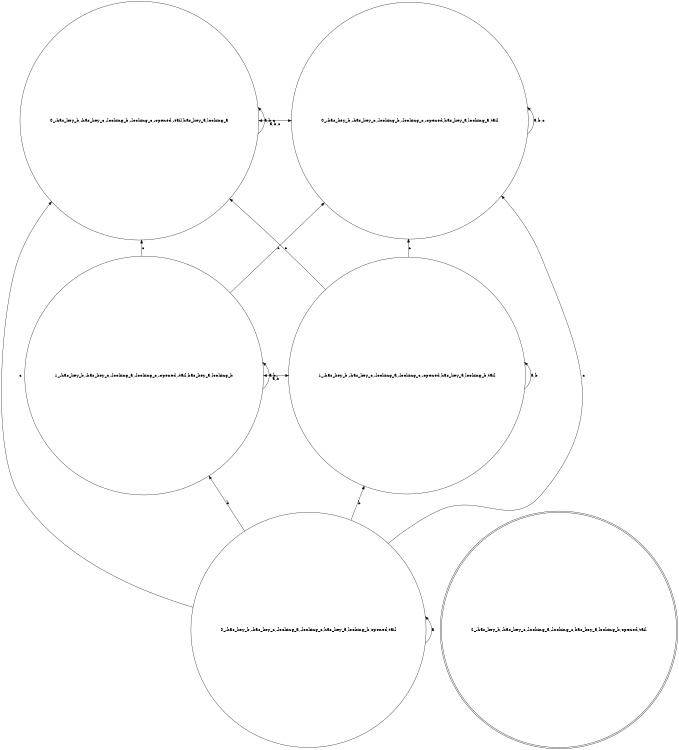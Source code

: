 digraph K_structure{
	rankdir=BT;
	size="8,5"
//WORLDS List:
	node [shape = circle] "0_-has_key_b,-has_key_c,-looking_b,-looking_c,-opened,-tail,has_key_a,looking_a";// (,-has_key_b,-has_key_c,-looking_b,-looking_c,-opened,-tail,has_key_a,looking_a)
	node [shape = circle] "1_-has_key_b,-has_key_c,-looking_a,-looking_c,-opened,has_key_a,looking_b,tail";// (,-has_key_b,-has_key_c,-looking_a,-looking_c,-opened,has_key_a,looking_b,tail)
	node [shape = circle] "0_-has_key_b,-has_key_c,-looking_b,-looking_c,-opened,has_key_a,looking_a,tail";// (,-has_key_b,-has_key_c,-looking_b,-looking_c,-opened,has_key_a,looking_a,tail)
	node [shape = doublecircle] "2_-has_key_b,-has_key_c,-looking_a,-looking_c,has_key_a,looking_b,opened,tail";// (,-has_key_b,-has_key_c,-looking_a,-looking_c,has_key_a,looking_b,opened,tail)
	node [shape = circle] "1_-has_key_b,-has_key_c,-looking_a,-looking_c,-opened,-tail,has_key_a,looking_b";// (,-has_key_b,-has_key_c,-looking_a,-looking_c,-opened,-tail,has_key_a,looking_b)


//RANKS List:
	{rank = same; "0_-has_key_b,-has_key_c,-looking_b,-looking_c,-opened,-tail,has_key_a,looking_a"; "0_-has_key_b,-has_key_c,-looking_b,-looking_c,-opened,has_key_a,looking_a,tail"; }
	{rank = same; "1_-has_key_b,-has_key_c,-looking_a,-looking_c,-opened,has_key_a,looking_b,tail"; "1_-has_key_b,-has_key_c,-looking_a,-looking_c,-opened,-tail,has_key_a,looking_b"; }
	{rank = same; "0_-has_key_b,-has_key_c,-looking_a,-looking_c,has_key_a,looking_b,opened,tail"; }


//EDGES List:
	"0_-has_key_b,-has_key_c,-looking_a,-looking_c,has_key_a,looking_b,opened,tail" -> "0_-has_key_b,-has_key_c,-looking_a,-looking_c,has_key_a,looking_b,opened,tail" [ label = "a" ];
	"0_-has_key_b,-has_key_c,-looking_a,-looking_c,has_key_a,looking_b,opened,tail" -> "0_-has_key_b,-has_key_c,-looking_b,-looking_c,-opened,-tail,has_key_a,looking_a" [ label = "c" ];
	"0_-has_key_b,-has_key_c,-looking_a,-looking_c,has_key_a,looking_b,opened,tail" -> "0_-has_key_b,-has_key_c,-looking_b,-looking_c,-opened,has_key_a,looking_a,tail" [ label = "c" ];
	"0_-has_key_b,-has_key_c,-looking_a,-looking_c,has_key_a,looking_b,opened,tail" -> "1_-has_key_b,-has_key_c,-looking_a,-looking_c,-opened,-tail,has_key_a,looking_b" [ label = "b" ];
	"0_-has_key_b,-has_key_c,-looking_a,-looking_c,has_key_a,looking_b,opened,tail" -> "1_-has_key_b,-has_key_c,-looking_a,-looking_c,-opened,has_key_a,looking_b,tail" [ label = "b" ];
	"0_-has_key_b,-has_key_c,-looking_b,-looking_c,-opened,-tail,has_key_a,looking_a" -> "0_-has_key_b,-has_key_c,-looking_b,-looking_c,-opened,-tail,has_key_a,looking_a" [ label = "a,b,c" ];
	"0_-has_key_b,-has_key_c,-looking_b,-looking_c,-opened,has_key_a,looking_a,tail" -> "0_-has_key_b,-has_key_c,-looking_b,-looking_c,-opened,has_key_a,looking_a,tail" [ label = "a,b,c" ];
	"1_-has_key_b,-has_key_c,-looking_a,-looking_c,-opened,-tail,has_key_a,looking_b" -> "0_-has_key_b,-has_key_c,-looking_b,-looking_c,-opened,-tail,has_key_a,looking_a" [ label = "c" ];
	"1_-has_key_b,-has_key_c,-looking_a,-looking_c,-opened,-tail,has_key_a,looking_b" -> "0_-has_key_b,-has_key_c,-looking_b,-looking_c,-opened,has_key_a,looking_a,tail" [ label = "c" ];
	"1_-has_key_b,-has_key_c,-looking_a,-looking_c,-opened,-tail,has_key_a,looking_b" -> "1_-has_key_b,-has_key_c,-looking_a,-looking_c,-opened,-tail,has_key_a,looking_b" [ label = "a,b" ];
	"1_-has_key_b,-has_key_c,-looking_a,-looking_c,-opened,has_key_a,looking_b,tail" -> "0_-has_key_b,-has_key_c,-looking_b,-looking_c,-opened,-tail,has_key_a,looking_a" [ label = "c" ];
	"1_-has_key_b,-has_key_c,-looking_a,-looking_c,-opened,has_key_a,looking_b,tail" -> "0_-has_key_b,-has_key_c,-looking_b,-looking_c,-opened,has_key_a,looking_a,tail" [ label = "c" ];
	"1_-has_key_b,-has_key_c,-looking_a,-looking_c,-opened,has_key_a,looking_b,tail" -> "1_-has_key_b,-has_key_c,-looking_a,-looking_c,-opened,has_key_a,looking_b,tail" [ label = "a,b" ];
	"0_-has_key_b,-has_key_c,-looking_b,-looking_c,-opened,-tail,has_key_a,looking_a" -> "0_-has_key_b,-has_key_c,-looking_b,-looking_c,-opened,has_key_a,looking_a,tail" [ dir=both label = "a,b,c" ];
	"1_-has_key_b,-has_key_c,-looking_a,-looking_c,-opened,-tail,has_key_a,looking_b" -> "1_-has_key_b,-has_key_c,-looking_a,-looking_c,-opened,has_key_a,looking_b,tail" [ dir=both label = "a,b" ];
}
